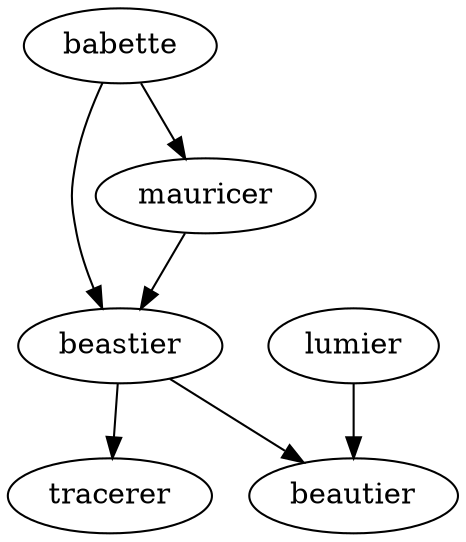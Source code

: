 digraph G
{
  babette -> beastier;
  babette -> mauricer;
  mauricer -> beastier;
  beastier -> tracerer;
  beastier -> beautier;
  lumier -> beautier;
}